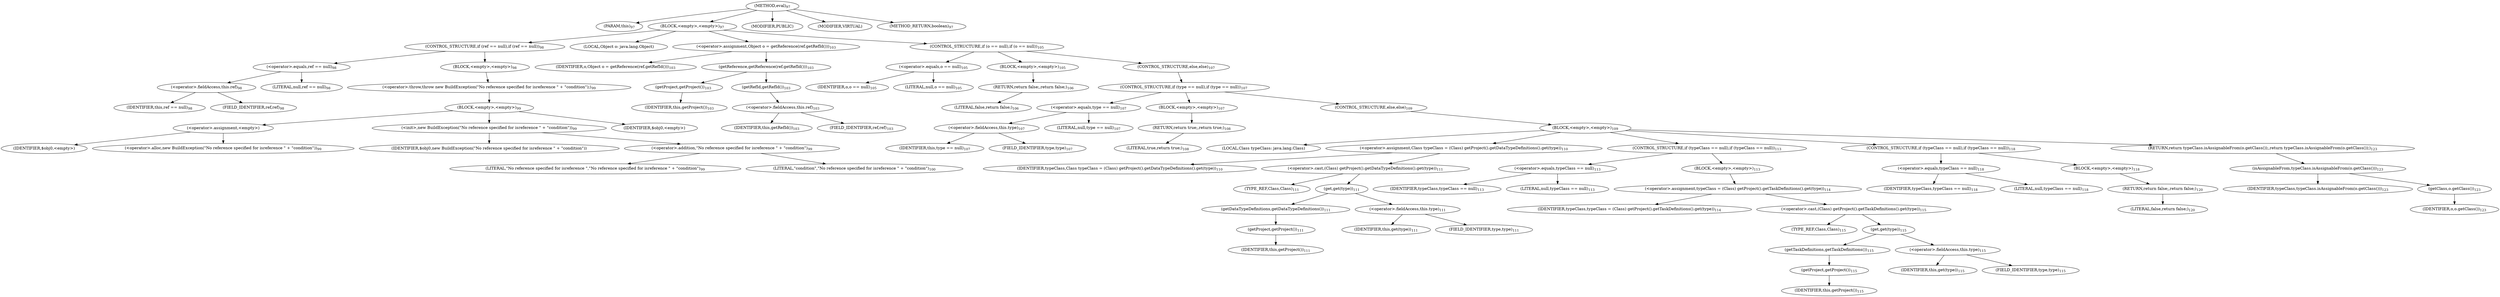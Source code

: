digraph "eval" {  
"41" [label = <(METHOD,eval)<SUB>97</SUB>> ]
"6" [label = <(PARAM,this)<SUB>97</SUB>> ]
"42" [label = <(BLOCK,&lt;empty&gt;,&lt;empty&gt;)<SUB>97</SUB>> ]
"43" [label = <(CONTROL_STRUCTURE,if (ref == null),if (ref == null))<SUB>98</SUB>> ]
"44" [label = <(&lt;operator&gt;.equals,ref == null)<SUB>98</SUB>> ]
"45" [label = <(&lt;operator&gt;.fieldAccess,this.ref)<SUB>98</SUB>> ]
"46" [label = <(IDENTIFIER,this,ref == null)<SUB>98</SUB>> ]
"47" [label = <(FIELD_IDENTIFIER,ref,ref)<SUB>98</SUB>> ]
"48" [label = <(LITERAL,null,ref == null)<SUB>98</SUB>> ]
"49" [label = <(BLOCK,&lt;empty&gt;,&lt;empty&gt;)<SUB>98</SUB>> ]
"50" [label = <(&lt;operator&gt;.throw,throw new BuildException(&quot;No reference specified for isreference &quot; + &quot;condition&quot;);)<SUB>99</SUB>> ]
"51" [label = <(BLOCK,&lt;empty&gt;,&lt;empty&gt;)<SUB>99</SUB>> ]
"52" [label = <(&lt;operator&gt;.assignment,&lt;empty&gt;)> ]
"53" [label = <(IDENTIFIER,$obj0,&lt;empty&gt;)> ]
"54" [label = <(&lt;operator&gt;.alloc,new BuildException(&quot;No reference specified for isreference &quot; + &quot;condition&quot;))<SUB>99</SUB>> ]
"55" [label = <(&lt;init&gt;,new BuildException(&quot;No reference specified for isreference &quot; + &quot;condition&quot;))<SUB>99</SUB>> ]
"56" [label = <(IDENTIFIER,$obj0,new BuildException(&quot;No reference specified for isreference &quot; + &quot;condition&quot;))> ]
"57" [label = <(&lt;operator&gt;.addition,&quot;No reference specified for isreference &quot; + &quot;condition&quot;)<SUB>99</SUB>> ]
"58" [label = <(LITERAL,&quot;No reference specified for isreference &quot;,&quot;No reference specified for isreference &quot; + &quot;condition&quot;)<SUB>99</SUB>> ]
"59" [label = <(LITERAL,&quot;condition&quot;,&quot;No reference specified for isreference &quot; + &quot;condition&quot;)<SUB>100</SUB>> ]
"60" [label = <(IDENTIFIER,$obj0,&lt;empty&gt;)> ]
"61" [label = <(LOCAL,Object o: java.lang.Object)> ]
"62" [label = <(&lt;operator&gt;.assignment,Object o = getReference(ref.getRefId()))<SUB>103</SUB>> ]
"63" [label = <(IDENTIFIER,o,Object o = getReference(ref.getRefId()))<SUB>103</SUB>> ]
"64" [label = <(getReference,getReference(ref.getRefId()))<SUB>103</SUB>> ]
"65" [label = <(getProject,getProject())<SUB>103</SUB>> ]
"5" [label = <(IDENTIFIER,this,getProject())<SUB>103</SUB>> ]
"66" [label = <(getRefId,getRefId())<SUB>103</SUB>> ]
"67" [label = <(&lt;operator&gt;.fieldAccess,this.ref)<SUB>103</SUB>> ]
"68" [label = <(IDENTIFIER,this,getRefId())<SUB>103</SUB>> ]
"69" [label = <(FIELD_IDENTIFIER,ref,ref)<SUB>103</SUB>> ]
"70" [label = <(CONTROL_STRUCTURE,if (o == null),if (o == null))<SUB>105</SUB>> ]
"71" [label = <(&lt;operator&gt;.equals,o == null)<SUB>105</SUB>> ]
"72" [label = <(IDENTIFIER,o,o == null)<SUB>105</SUB>> ]
"73" [label = <(LITERAL,null,o == null)<SUB>105</SUB>> ]
"74" [label = <(BLOCK,&lt;empty&gt;,&lt;empty&gt;)<SUB>105</SUB>> ]
"75" [label = <(RETURN,return false;,return false;)<SUB>106</SUB>> ]
"76" [label = <(LITERAL,false,return false;)<SUB>106</SUB>> ]
"77" [label = <(CONTROL_STRUCTURE,else,else)<SUB>107</SUB>> ]
"78" [label = <(CONTROL_STRUCTURE,if (type == null),if (type == null))<SUB>107</SUB>> ]
"79" [label = <(&lt;operator&gt;.equals,type == null)<SUB>107</SUB>> ]
"80" [label = <(&lt;operator&gt;.fieldAccess,this.type)<SUB>107</SUB>> ]
"81" [label = <(IDENTIFIER,this,type == null)<SUB>107</SUB>> ]
"82" [label = <(FIELD_IDENTIFIER,type,type)<SUB>107</SUB>> ]
"83" [label = <(LITERAL,null,type == null)<SUB>107</SUB>> ]
"84" [label = <(BLOCK,&lt;empty&gt;,&lt;empty&gt;)<SUB>107</SUB>> ]
"85" [label = <(RETURN,return true;,return true;)<SUB>108</SUB>> ]
"86" [label = <(LITERAL,true,return true;)<SUB>108</SUB>> ]
"87" [label = <(CONTROL_STRUCTURE,else,else)<SUB>109</SUB>> ]
"88" [label = <(BLOCK,&lt;empty&gt;,&lt;empty&gt;)<SUB>109</SUB>> ]
"89" [label = <(LOCAL,Class typeClass: java.lang.Class)> ]
"90" [label = <(&lt;operator&gt;.assignment,Class typeClass = (Class) getProject().getDataTypeDefinitions().get(type))<SUB>110</SUB>> ]
"91" [label = <(IDENTIFIER,typeClass,Class typeClass = (Class) getProject().getDataTypeDefinitions().get(type))<SUB>110</SUB>> ]
"92" [label = <(&lt;operator&gt;.cast,(Class) getProject().getDataTypeDefinitions().get(type))<SUB>111</SUB>> ]
"93" [label = <(TYPE_REF,Class,Class)<SUB>111</SUB>> ]
"94" [label = <(get,get(type))<SUB>111</SUB>> ]
"95" [label = <(getDataTypeDefinitions,getDataTypeDefinitions())<SUB>111</SUB>> ]
"96" [label = <(getProject,getProject())<SUB>111</SUB>> ]
"7" [label = <(IDENTIFIER,this,getProject())<SUB>111</SUB>> ]
"97" [label = <(&lt;operator&gt;.fieldAccess,this.type)<SUB>111</SUB>> ]
"98" [label = <(IDENTIFIER,this,get(type))<SUB>111</SUB>> ]
"99" [label = <(FIELD_IDENTIFIER,type,type)<SUB>111</SUB>> ]
"100" [label = <(CONTROL_STRUCTURE,if (typeClass == null),if (typeClass == null))<SUB>113</SUB>> ]
"101" [label = <(&lt;operator&gt;.equals,typeClass == null)<SUB>113</SUB>> ]
"102" [label = <(IDENTIFIER,typeClass,typeClass == null)<SUB>113</SUB>> ]
"103" [label = <(LITERAL,null,typeClass == null)<SUB>113</SUB>> ]
"104" [label = <(BLOCK,&lt;empty&gt;,&lt;empty&gt;)<SUB>113</SUB>> ]
"105" [label = <(&lt;operator&gt;.assignment,typeClass = (Class) getProject().getTaskDefinitions().get(type))<SUB>114</SUB>> ]
"106" [label = <(IDENTIFIER,typeClass,typeClass = (Class) getProject().getTaskDefinitions().get(type))<SUB>114</SUB>> ]
"107" [label = <(&lt;operator&gt;.cast,(Class) getProject().getTaskDefinitions().get(type))<SUB>115</SUB>> ]
"108" [label = <(TYPE_REF,Class,Class)<SUB>115</SUB>> ]
"109" [label = <(get,get(type))<SUB>115</SUB>> ]
"110" [label = <(getTaskDefinitions,getTaskDefinitions())<SUB>115</SUB>> ]
"111" [label = <(getProject,getProject())<SUB>115</SUB>> ]
"8" [label = <(IDENTIFIER,this,getProject())<SUB>115</SUB>> ]
"112" [label = <(&lt;operator&gt;.fieldAccess,this.type)<SUB>115</SUB>> ]
"113" [label = <(IDENTIFIER,this,get(type))<SUB>115</SUB>> ]
"114" [label = <(FIELD_IDENTIFIER,type,type)<SUB>115</SUB>> ]
"115" [label = <(CONTROL_STRUCTURE,if (typeClass == null),if (typeClass == null))<SUB>118</SUB>> ]
"116" [label = <(&lt;operator&gt;.equals,typeClass == null)<SUB>118</SUB>> ]
"117" [label = <(IDENTIFIER,typeClass,typeClass == null)<SUB>118</SUB>> ]
"118" [label = <(LITERAL,null,typeClass == null)<SUB>118</SUB>> ]
"119" [label = <(BLOCK,&lt;empty&gt;,&lt;empty&gt;)<SUB>118</SUB>> ]
"120" [label = <(RETURN,return false;,return false;)<SUB>120</SUB>> ]
"121" [label = <(LITERAL,false,return false;)<SUB>120</SUB>> ]
"122" [label = <(RETURN,return typeClass.isAssignableFrom(o.getClass());,return typeClass.isAssignableFrom(o.getClass());)<SUB>123</SUB>> ]
"123" [label = <(isAssignableFrom,typeClass.isAssignableFrom(o.getClass()))<SUB>123</SUB>> ]
"124" [label = <(IDENTIFIER,typeClass,typeClass.isAssignableFrom(o.getClass()))<SUB>123</SUB>> ]
"125" [label = <(getClass,o.getClass())<SUB>123</SUB>> ]
"126" [label = <(IDENTIFIER,o,o.getClass())<SUB>123</SUB>> ]
"127" [label = <(MODIFIER,PUBLIC)> ]
"128" [label = <(MODIFIER,VIRTUAL)> ]
"129" [label = <(METHOD_RETURN,boolean)<SUB>97</SUB>> ]
  "41" -> "6" 
  "41" -> "42" 
  "41" -> "127" 
  "41" -> "128" 
  "41" -> "129" 
  "42" -> "43" 
  "42" -> "61" 
  "42" -> "62" 
  "42" -> "70" 
  "43" -> "44" 
  "43" -> "49" 
  "44" -> "45" 
  "44" -> "48" 
  "45" -> "46" 
  "45" -> "47" 
  "49" -> "50" 
  "50" -> "51" 
  "51" -> "52" 
  "51" -> "55" 
  "51" -> "60" 
  "52" -> "53" 
  "52" -> "54" 
  "55" -> "56" 
  "55" -> "57" 
  "57" -> "58" 
  "57" -> "59" 
  "62" -> "63" 
  "62" -> "64" 
  "64" -> "65" 
  "64" -> "66" 
  "65" -> "5" 
  "66" -> "67" 
  "67" -> "68" 
  "67" -> "69" 
  "70" -> "71" 
  "70" -> "74" 
  "70" -> "77" 
  "71" -> "72" 
  "71" -> "73" 
  "74" -> "75" 
  "75" -> "76" 
  "77" -> "78" 
  "78" -> "79" 
  "78" -> "84" 
  "78" -> "87" 
  "79" -> "80" 
  "79" -> "83" 
  "80" -> "81" 
  "80" -> "82" 
  "84" -> "85" 
  "85" -> "86" 
  "87" -> "88" 
  "88" -> "89" 
  "88" -> "90" 
  "88" -> "100" 
  "88" -> "115" 
  "88" -> "122" 
  "90" -> "91" 
  "90" -> "92" 
  "92" -> "93" 
  "92" -> "94" 
  "94" -> "95" 
  "94" -> "97" 
  "95" -> "96" 
  "96" -> "7" 
  "97" -> "98" 
  "97" -> "99" 
  "100" -> "101" 
  "100" -> "104" 
  "101" -> "102" 
  "101" -> "103" 
  "104" -> "105" 
  "105" -> "106" 
  "105" -> "107" 
  "107" -> "108" 
  "107" -> "109" 
  "109" -> "110" 
  "109" -> "112" 
  "110" -> "111" 
  "111" -> "8" 
  "112" -> "113" 
  "112" -> "114" 
  "115" -> "116" 
  "115" -> "119" 
  "116" -> "117" 
  "116" -> "118" 
  "119" -> "120" 
  "120" -> "121" 
  "122" -> "123" 
  "123" -> "124" 
  "123" -> "125" 
  "125" -> "126" 
}
